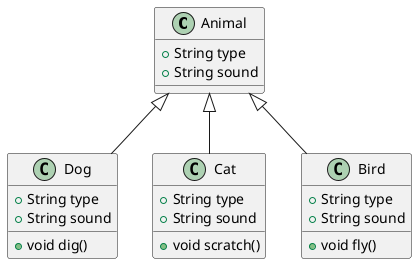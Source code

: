 @startuml
class Animal{
+String type
+String sound
}

class Dog extends Animal{
+String type
+String sound
+void dig()
}

class Cat extends Animal{
+String type
+String sound
+void scratch()
}

class Bird extends Animal{
+String type
+String sound
+void fly()
}

@enduml

'사람과 동물
'Animal 클래스를 만들고 type, sound와 같은 속성을 포함합니다.
'Dog, Cat 및 Bird와 같은 Animal 클래스의 하위 클래스를 만듭니다.
'각 하위 클래스에 고유한 속성 및 메서드를 추가합니다.
